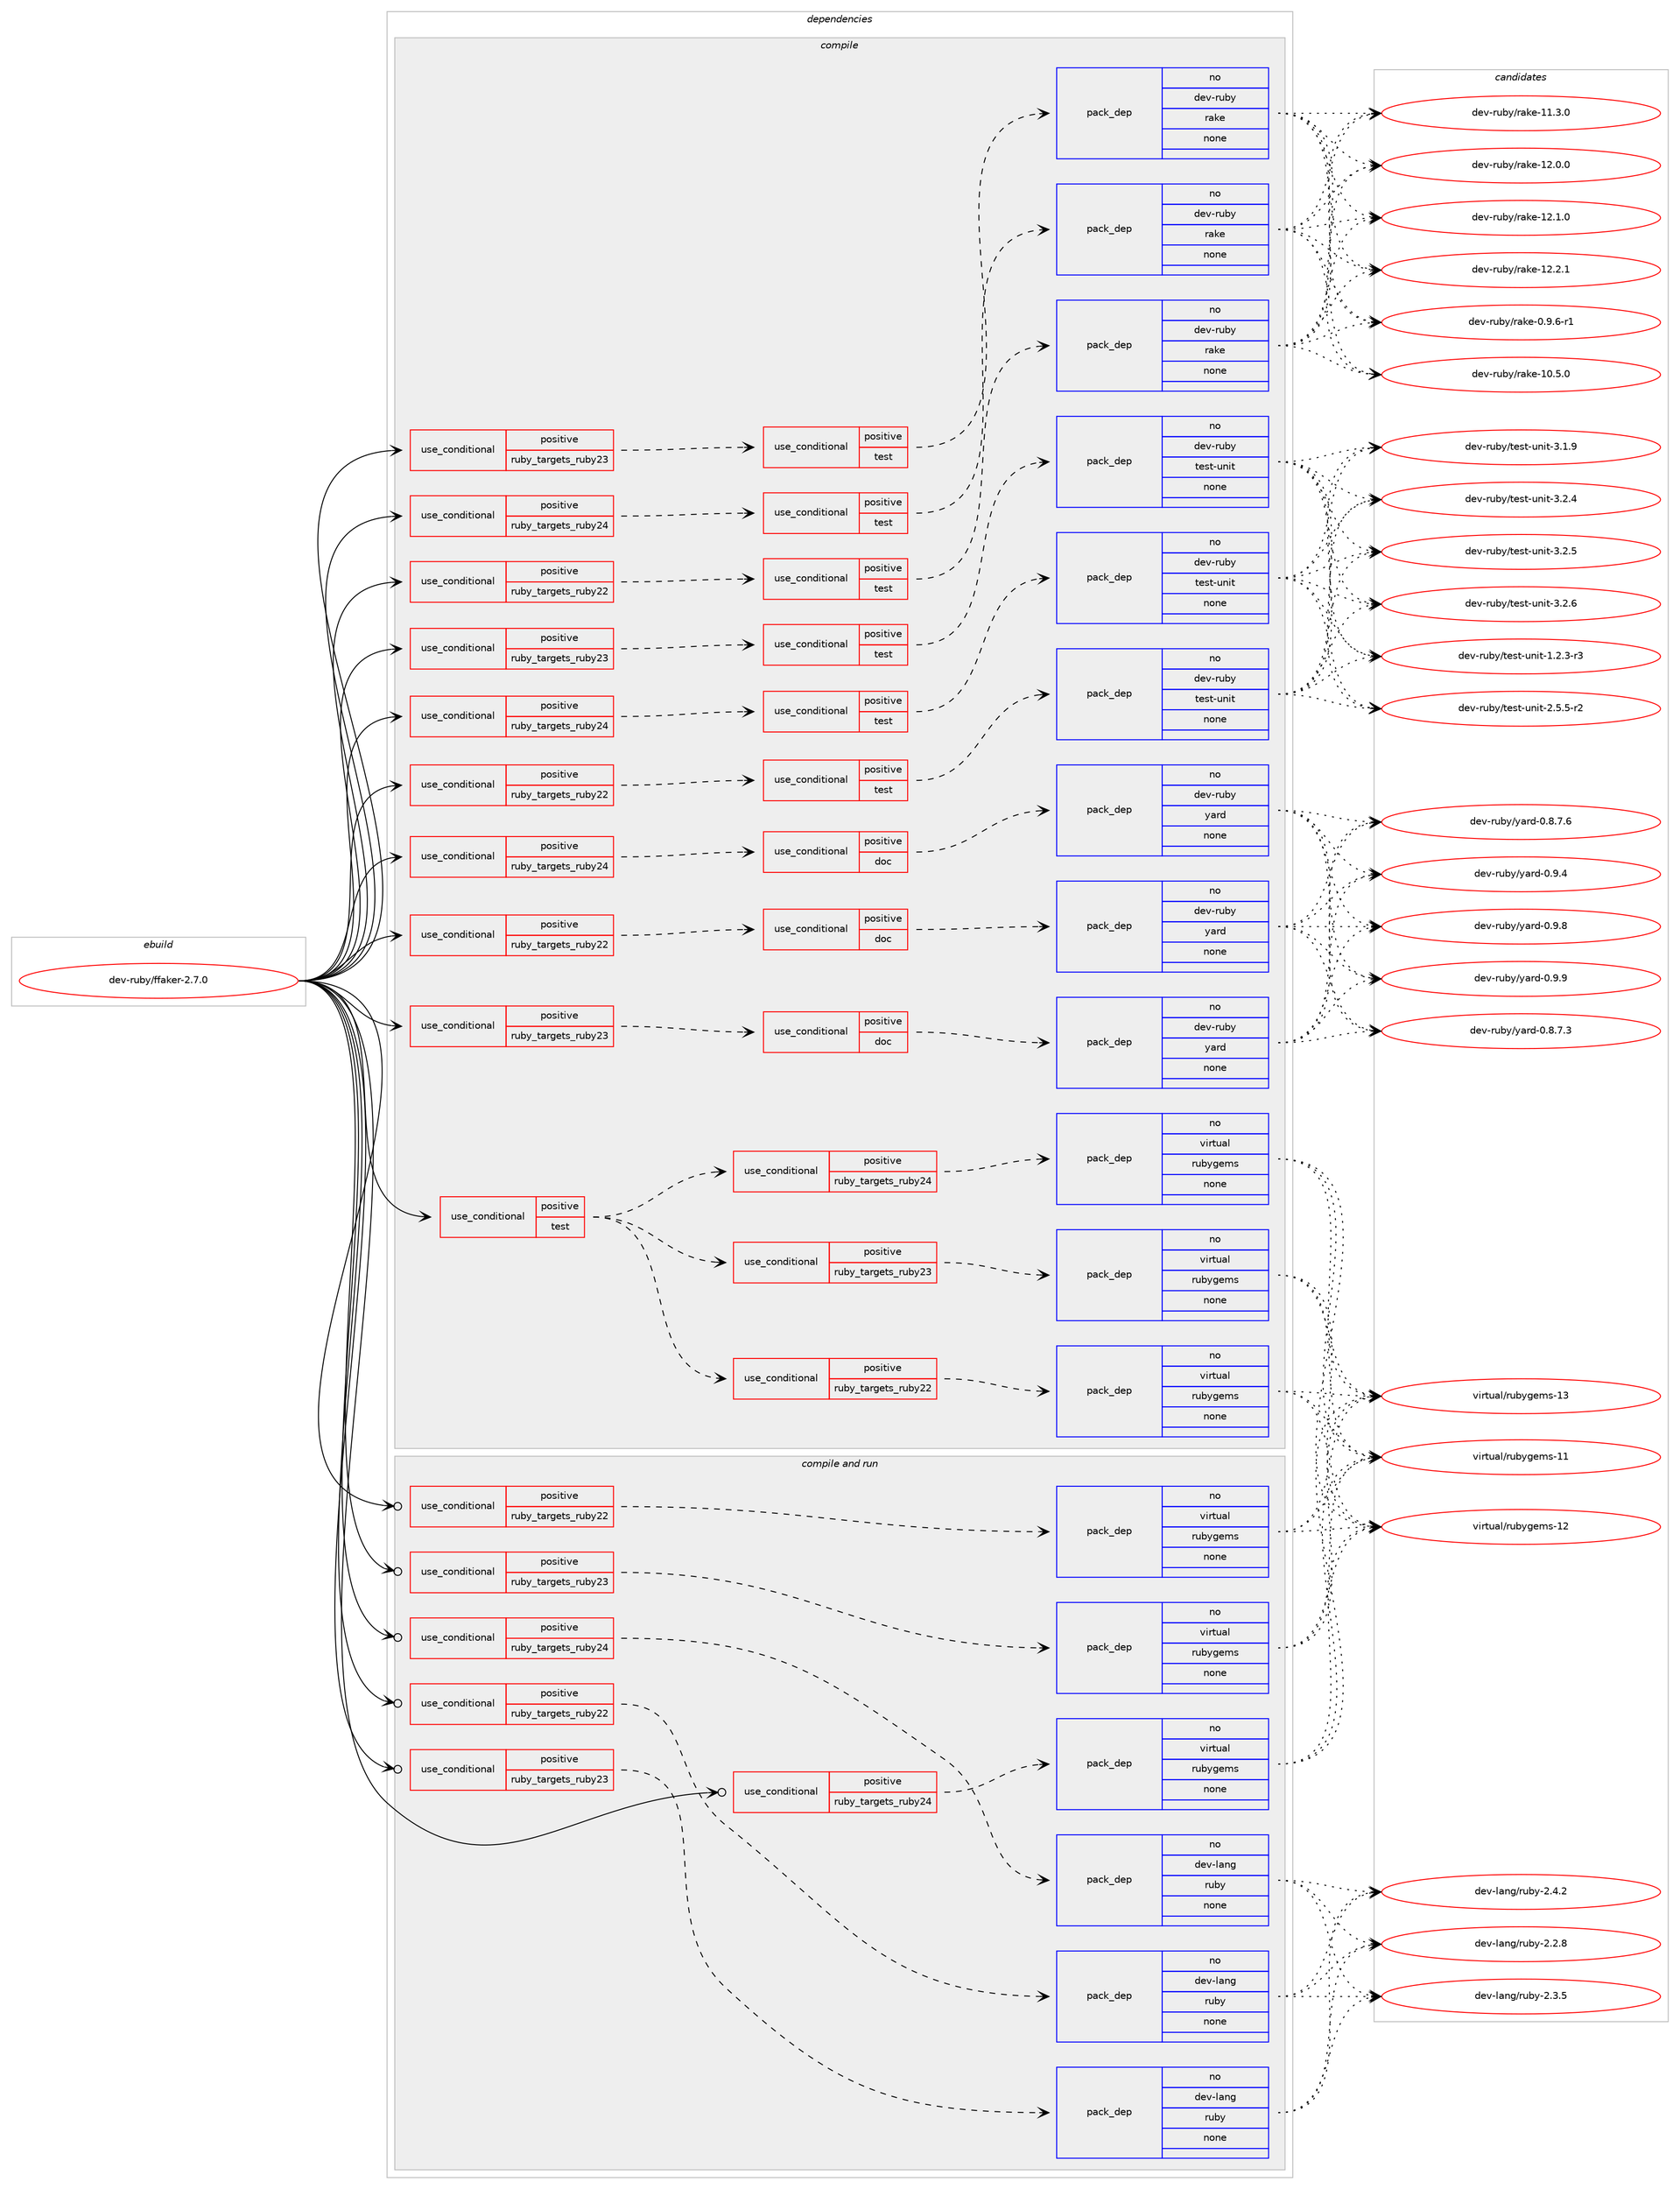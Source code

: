 digraph prolog {

# *************
# Graph options
# *************

newrank=true;
concentrate=true;
compound=true;
graph [rankdir=LR,fontname=Helvetica,fontsize=10,ranksep=1.5];#, ranksep=2.5, nodesep=0.2];
edge  [arrowhead=vee];
node  [fontname=Helvetica,fontsize=10];

# **********
# The ebuild
# **********

subgraph cluster_leftcol {
color=gray;
rank=same;
label=<<i>ebuild</i>>;
id [label="dev-ruby/ffaker-2.7.0", color=red, width=4, href="../dev-ruby/ffaker-2.7.0.svg"];
}

# ****************
# The dependencies
# ****************

subgraph cluster_midcol {
color=gray;
label=<<i>dependencies</i>>;
subgraph cluster_compile {
fillcolor="#eeeeee";
style=filled;
label=<<i>compile</i>>;
subgraph cond57220 {
dependency239050 [label=<<TABLE BORDER="0" CELLBORDER="1" CELLSPACING="0" CELLPADDING="4"><TR><TD ROWSPAN="3" CELLPADDING="10">use_conditional</TD></TR><TR><TD>positive</TD></TR><TR><TD>ruby_targets_ruby22</TD></TR></TABLE>>, shape=none, color=red];
subgraph cond57221 {
dependency239051 [label=<<TABLE BORDER="0" CELLBORDER="1" CELLSPACING="0" CELLPADDING="4"><TR><TD ROWSPAN="3" CELLPADDING="10">use_conditional</TD></TR><TR><TD>positive</TD></TR><TR><TD>doc</TD></TR></TABLE>>, shape=none, color=red];
subgraph pack177753 {
dependency239052 [label=<<TABLE BORDER="0" CELLBORDER="1" CELLSPACING="0" CELLPADDING="4" WIDTH="220"><TR><TD ROWSPAN="6" CELLPADDING="30">pack_dep</TD></TR><TR><TD WIDTH="110">no</TD></TR><TR><TD>dev-ruby</TD></TR><TR><TD>yard</TD></TR><TR><TD>none</TD></TR><TR><TD></TD></TR></TABLE>>, shape=none, color=blue];
}
dependency239051:e -> dependency239052:w [weight=20,style="dashed",arrowhead="vee"];
}
dependency239050:e -> dependency239051:w [weight=20,style="dashed",arrowhead="vee"];
}
id:e -> dependency239050:w [weight=20,style="solid",arrowhead="vee"];
subgraph cond57222 {
dependency239053 [label=<<TABLE BORDER="0" CELLBORDER="1" CELLSPACING="0" CELLPADDING="4"><TR><TD ROWSPAN="3" CELLPADDING="10">use_conditional</TD></TR><TR><TD>positive</TD></TR><TR><TD>ruby_targets_ruby22</TD></TR></TABLE>>, shape=none, color=red];
subgraph cond57223 {
dependency239054 [label=<<TABLE BORDER="0" CELLBORDER="1" CELLSPACING="0" CELLPADDING="4"><TR><TD ROWSPAN="3" CELLPADDING="10">use_conditional</TD></TR><TR><TD>positive</TD></TR><TR><TD>test</TD></TR></TABLE>>, shape=none, color=red];
subgraph pack177754 {
dependency239055 [label=<<TABLE BORDER="0" CELLBORDER="1" CELLSPACING="0" CELLPADDING="4" WIDTH="220"><TR><TD ROWSPAN="6" CELLPADDING="30">pack_dep</TD></TR><TR><TD WIDTH="110">no</TD></TR><TR><TD>dev-ruby</TD></TR><TR><TD>rake</TD></TR><TR><TD>none</TD></TR><TR><TD></TD></TR></TABLE>>, shape=none, color=blue];
}
dependency239054:e -> dependency239055:w [weight=20,style="dashed",arrowhead="vee"];
}
dependency239053:e -> dependency239054:w [weight=20,style="dashed",arrowhead="vee"];
}
id:e -> dependency239053:w [weight=20,style="solid",arrowhead="vee"];
subgraph cond57224 {
dependency239056 [label=<<TABLE BORDER="0" CELLBORDER="1" CELLSPACING="0" CELLPADDING="4"><TR><TD ROWSPAN="3" CELLPADDING="10">use_conditional</TD></TR><TR><TD>positive</TD></TR><TR><TD>ruby_targets_ruby22</TD></TR></TABLE>>, shape=none, color=red];
subgraph cond57225 {
dependency239057 [label=<<TABLE BORDER="0" CELLBORDER="1" CELLSPACING="0" CELLPADDING="4"><TR><TD ROWSPAN="3" CELLPADDING="10">use_conditional</TD></TR><TR><TD>positive</TD></TR><TR><TD>test</TD></TR></TABLE>>, shape=none, color=red];
subgraph pack177755 {
dependency239058 [label=<<TABLE BORDER="0" CELLBORDER="1" CELLSPACING="0" CELLPADDING="4" WIDTH="220"><TR><TD ROWSPAN="6" CELLPADDING="30">pack_dep</TD></TR><TR><TD WIDTH="110">no</TD></TR><TR><TD>dev-ruby</TD></TR><TR><TD>test-unit</TD></TR><TR><TD>none</TD></TR><TR><TD></TD></TR></TABLE>>, shape=none, color=blue];
}
dependency239057:e -> dependency239058:w [weight=20,style="dashed",arrowhead="vee"];
}
dependency239056:e -> dependency239057:w [weight=20,style="dashed",arrowhead="vee"];
}
id:e -> dependency239056:w [weight=20,style="solid",arrowhead="vee"];
subgraph cond57226 {
dependency239059 [label=<<TABLE BORDER="0" CELLBORDER="1" CELLSPACING="0" CELLPADDING="4"><TR><TD ROWSPAN="3" CELLPADDING="10">use_conditional</TD></TR><TR><TD>positive</TD></TR><TR><TD>ruby_targets_ruby23</TD></TR></TABLE>>, shape=none, color=red];
subgraph cond57227 {
dependency239060 [label=<<TABLE BORDER="0" CELLBORDER="1" CELLSPACING="0" CELLPADDING="4"><TR><TD ROWSPAN="3" CELLPADDING="10">use_conditional</TD></TR><TR><TD>positive</TD></TR><TR><TD>doc</TD></TR></TABLE>>, shape=none, color=red];
subgraph pack177756 {
dependency239061 [label=<<TABLE BORDER="0" CELLBORDER="1" CELLSPACING="0" CELLPADDING="4" WIDTH="220"><TR><TD ROWSPAN="6" CELLPADDING="30">pack_dep</TD></TR><TR><TD WIDTH="110">no</TD></TR><TR><TD>dev-ruby</TD></TR><TR><TD>yard</TD></TR><TR><TD>none</TD></TR><TR><TD></TD></TR></TABLE>>, shape=none, color=blue];
}
dependency239060:e -> dependency239061:w [weight=20,style="dashed",arrowhead="vee"];
}
dependency239059:e -> dependency239060:w [weight=20,style="dashed",arrowhead="vee"];
}
id:e -> dependency239059:w [weight=20,style="solid",arrowhead="vee"];
subgraph cond57228 {
dependency239062 [label=<<TABLE BORDER="0" CELLBORDER="1" CELLSPACING="0" CELLPADDING="4"><TR><TD ROWSPAN="3" CELLPADDING="10">use_conditional</TD></TR><TR><TD>positive</TD></TR><TR><TD>ruby_targets_ruby23</TD></TR></TABLE>>, shape=none, color=red];
subgraph cond57229 {
dependency239063 [label=<<TABLE BORDER="0" CELLBORDER="1" CELLSPACING="0" CELLPADDING="4"><TR><TD ROWSPAN="3" CELLPADDING="10">use_conditional</TD></TR><TR><TD>positive</TD></TR><TR><TD>test</TD></TR></TABLE>>, shape=none, color=red];
subgraph pack177757 {
dependency239064 [label=<<TABLE BORDER="0" CELLBORDER="1" CELLSPACING="0" CELLPADDING="4" WIDTH="220"><TR><TD ROWSPAN="6" CELLPADDING="30">pack_dep</TD></TR><TR><TD WIDTH="110">no</TD></TR><TR><TD>dev-ruby</TD></TR><TR><TD>rake</TD></TR><TR><TD>none</TD></TR><TR><TD></TD></TR></TABLE>>, shape=none, color=blue];
}
dependency239063:e -> dependency239064:w [weight=20,style="dashed",arrowhead="vee"];
}
dependency239062:e -> dependency239063:w [weight=20,style="dashed",arrowhead="vee"];
}
id:e -> dependency239062:w [weight=20,style="solid",arrowhead="vee"];
subgraph cond57230 {
dependency239065 [label=<<TABLE BORDER="0" CELLBORDER="1" CELLSPACING="0" CELLPADDING="4"><TR><TD ROWSPAN="3" CELLPADDING="10">use_conditional</TD></TR><TR><TD>positive</TD></TR><TR><TD>ruby_targets_ruby23</TD></TR></TABLE>>, shape=none, color=red];
subgraph cond57231 {
dependency239066 [label=<<TABLE BORDER="0" CELLBORDER="1" CELLSPACING="0" CELLPADDING="4"><TR><TD ROWSPAN="3" CELLPADDING="10">use_conditional</TD></TR><TR><TD>positive</TD></TR><TR><TD>test</TD></TR></TABLE>>, shape=none, color=red];
subgraph pack177758 {
dependency239067 [label=<<TABLE BORDER="0" CELLBORDER="1" CELLSPACING="0" CELLPADDING="4" WIDTH="220"><TR><TD ROWSPAN="6" CELLPADDING="30">pack_dep</TD></TR><TR><TD WIDTH="110">no</TD></TR><TR><TD>dev-ruby</TD></TR><TR><TD>test-unit</TD></TR><TR><TD>none</TD></TR><TR><TD></TD></TR></TABLE>>, shape=none, color=blue];
}
dependency239066:e -> dependency239067:w [weight=20,style="dashed",arrowhead="vee"];
}
dependency239065:e -> dependency239066:w [weight=20,style="dashed",arrowhead="vee"];
}
id:e -> dependency239065:w [weight=20,style="solid",arrowhead="vee"];
subgraph cond57232 {
dependency239068 [label=<<TABLE BORDER="0" CELLBORDER="1" CELLSPACING="0" CELLPADDING="4"><TR><TD ROWSPAN="3" CELLPADDING="10">use_conditional</TD></TR><TR><TD>positive</TD></TR><TR><TD>ruby_targets_ruby24</TD></TR></TABLE>>, shape=none, color=red];
subgraph cond57233 {
dependency239069 [label=<<TABLE BORDER="0" CELLBORDER="1" CELLSPACING="0" CELLPADDING="4"><TR><TD ROWSPAN="3" CELLPADDING="10">use_conditional</TD></TR><TR><TD>positive</TD></TR><TR><TD>doc</TD></TR></TABLE>>, shape=none, color=red];
subgraph pack177759 {
dependency239070 [label=<<TABLE BORDER="0" CELLBORDER="1" CELLSPACING="0" CELLPADDING="4" WIDTH="220"><TR><TD ROWSPAN="6" CELLPADDING="30">pack_dep</TD></TR><TR><TD WIDTH="110">no</TD></TR><TR><TD>dev-ruby</TD></TR><TR><TD>yard</TD></TR><TR><TD>none</TD></TR><TR><TD></TD></TR></TABLE>>, shape=none, color=blue];
}
dependency239069:e -> dependency239070:w [weight=20,style="dashed",arrowhead="vee"];
}
dependency239068:e -> dependency239069:w [weight=20,style="dashed",arrowhead="vee"];
}
id:e -> dependency239068:w [weight=20,style="solid",arrowhead="vee"];
subgraph cond57234 {
dependency239071 [label=<<TABLE BORDER="0" CELLBORDER="1" CELLSPACING="0" CELLPADDING="4"><TR><TD ROWSPAN="3" CELLPADDING="10">use_conditional</TD></TR><TR><TD>positive</TD></TR><TR><TD>ruby_targets_ruby24</TD></TR></TABLE>>, shape=none, color=red];
subgraph cond57235 {
dependency239072 [label=<<TABLE BORDER="0" CELLBORDER="1" CELLSPACING="0" CELLPADDING="4"><TR><TD ROWSPAN="3" CELLPADDING="10">use_conditional</TD></TR><TR><TD>positive</TD></TR><TR><TD>test</TD></TR></TABLE>>, shape=none, color=red];
subgraph pack177760 {
dependency239073 [label=<<TABLE BORDER="0" CELLBORDER="1" CELLSPACING="0" CELLPADDING="4" WIDTH="220"><TR><TD ROWSPAN="6" CELLPADDING="30">pack_dep</TD></TR><TR><TD WIDTH="110">no</TD></TR><TR><TD>dev-ruby</TD></TR><TR><TD>rake</TD></TR><TR><TD>none</TD></TR><TR><TD></TD></TR></TABLE>>, shape=none, color=blue];
}
dependency239072:e -> dependency239073:w [weight=20,style="dashed",arrowhead="vee"];
}
dependency239071:e -> dependency239072:w [weight=20,style="dashed",arrowhead="vee"];
}
id:e -> dependency239071:w [weight=20,style="solid",arrowhead="vee"];
subgraph cond57236 {
dependency239074 [label=<<TABLE BORDER="0" CELLBORDER="1" CELLSPACING="0" CELLPADDING="4"><TR><TD ROWSPAN="3" CELLPADDING="10">use_conditional</TD></TR><TR><TD>positive</TD></TR><TR><TD>ruby_targets_ruby24</TD></TR></TABLE>>, shape=none, color=red];
subgraph cond57237 {
dependency239075 [label=<<TABLE BORDER="0" CELLBORDER="1" CELLSPACING="0" CELLPADDING="4"><TR><TD ROWSPAN="3" CELLPADDING="10">use_conditional</TD></TR><TR><TD>positive</TD></TR><TR><TD>test</TD></TR></TABLE>>, shape=none, color=red];
subgraph pack177761 {
dependency239076 [label=<<TABLE BORDER="0" CELLBORDER="1" CELLSPACING="0" CELLPADDING="4" WIDTH="220"><TR><TD ROWSPAN="6" CELLPADDING="30">pack_dep</TD></TR><TR><TD WIDTH="110">no</TD></TR><TR><TD>dev-ruby</TD></TR><TR><TD>test-unit</TD></TR><TR><TD>none</TD></TR><TR><TD></TD></TR></TABLE>>, shape=none, color=blue];
}
dependency239075:e -> dependency239076:w [weight=20,style="dashed",arrowhead="vee"];
}
dependency239074:e -> dependency239075:w [weight=20,style="dashed",arrowhead="vee"];
}
id:e -> dependency239074:w [weight=20,style="solid",arrowhead="vee"];
subgraph cond57238 {
dependency239077 [label=<<TABLE BORDER="0" CELLBORDER="1" CELLSPACING="0" CELLPADDING="4"><TR><TD ROWSPAN="3" CELLPADDING="10">use_conditional</TD></TR><TR><TD>positive</TD></TR><TR><TD>test</TD></TR></TABLE>>, shape=none, color=red];
subgraph cond57239 {
dependency239078 [label=<<TABLE BORDER="0" CELLBORDER="1" CELLSPACING="0" CELLPADDING="4"><TR><TD ROWSPAN="3" CELLPADDING="10">use_conditional</TD></TR><TR><TD>positive</TD></TR><TR><TD>ruby_targets_ruby22</TD></TR></TABLE>>, shape=none, color=red];
subgraph pack177762 {
dependency239079 [label=<<TABLE BORDER="0" CELLBORDER="1" CELLSPACING="0" CELLPADDING="4" WIDTH="220"><TR><TD ROWSPAN="6" CELLPADDING="30">pack_dep</TD></TR><TR><TD WIDTH="110">no</TD></TR><TR><TD>virtual</TD></TR><TR><TD>rubygems</TD></TR><TR><TD>none</TD></TR><TR><TD></TD></TR></TABLE>>, shape=none, color=blue];
}
dependency239078:e -> dependency239079:w [weight=20,style="dashed",arrowhead="vee"];
}
dependency239077:e -> dependency239078:w [weight=20,style="dashed",arrowhead="vee"];
subgraph cond57240 {
dependency239080 [label=<<TABLE BORDER="0" CELLBORDER="1" CELLSPACING="0" CELLPADDING="4"><TR><TD ROWSPAN="3" CELLPADDING="10">use_conditional</TD></TR><TR><TD>positive</TD></TR><TR><TD>ruby_targets_ruby23</TD></TR></TABLE>>, shape=none, color=red];
subgraph pack177763 {
dependency239081 [label=<<TABLE BORDER="0" CELLBORDER="1" CELLSPACING="0" CELLPADDING="4" WIDTH="220"><TR><TD ROWSPAN="6" CELLPADDING="30">pack_dep</TD></TR><TR><TD WIDTH="110">no</TD></TR><TR><TD>virtual</TD></TR><TR><TD>rubygems</TD></TR><TR><TD>none</TD></TR><TR><TD></TD></TR></TABLE>>, shape=none, color=blue];
}
dependency239080:e -> dependency239081:w [weight=20,style="dashed",arrowhead="vee"];
}
dependency239077:e -> dependency239080:w [weight=20,style="dashed",arrowhead="vee"];
subgraph cond57241 {
dependency239082 [label=<<TABLE BORDER="0" CELLBORDER="1" CELLSPACING="0" CELLPADDING="4"><TR><TD ROWSPAN="3" CELLPADDING="10">use_conditional</TD></TR><TR><TD>positive</TD></TR><TR><TD>ruby_targets_ruby24</TD></TR></TABLE>>, shape=none, color=red];
subgraph pack177764 {
dependency239083 [label=<<TABLE BORDER="0" CELLBORDER="1" CELLSPACING="0" CELLPADDING="4" WIDTH="220"><TR><TD ROWSPAN="6" CELLPADDING="30">pack_dep</TD></TR><TR><TD WIDTH="110">no</TD></TR><TR><TD>virtual</TD></TR><TR><TD>rubygems</TD></TR><TR><TD>none</TD></TR><TR><TD></TD></TR></TABLE>>, shape=none, color=blue];
}
dependency239082:e -> dependency239083:w [weight=20,style="dashed",arrowhead="vee"];
}
dependency239077:e -> dependency239082:w [weight=20,style="dashed",arrowhead="vee"];
}
id:e -> dependency239077:w [weight=20,style="solid",arrowhead="vee"];
}
subgraph cluster_compileandrun {
fillcolor="#eeeeee";
style=filled;
label=<<i>compile and run</i>>;
subgraph cond57242 {
dependency239084 [label=<<TABLE BORDER="0" CELLBORDER="1" CELLSPACING="0" CELLPADDING="4"><TR><TD ROWSPAN="3" CELLPADDING="10">use_conditional</TD></TR><TR><TD>positive</TD></TR><TR><TD>ruby_targets_ruby22</TD></TR></TABLE>>, shape=none, color=red];
subgraph pack177765 {
dependency239085 [label=<<TABLE BORDER="0" CELLBORDER="1" CELLSPACING="0" CELLPADDING="4" WIDTH="220"><TR><TD ROWSPAN="6" CELLPADDING="30">pack_dep</TD></TR><TR><TD WIDTH="110">no</TD></TR><TR><TD>dev-lang</TD></TR><TR><TD>ruby</TD></TR><TR><TD>none</TD></TR><TR><TD></TD></TR></TABLE>>, shape=none, color=blue];
}
dependency239084:e -> dependency239085:w [weight=20,style="dashed",arrowhead="vee"];
}
id:e -> dependency239084:w [weight=20,style="solid",arrowhead="odotvee"];
subgraph cond57243 {
dependency239086 [label=<<TABLE BORDER="0" CELLBORDER="1" CELLSPACING="0" CELLPADDING="4"><TR><TD ROWSPAN="3" CELLPADDING="10">use_conditional</TD></TR><TR><TD>positive</TD></TR><TR><TD>ruby_targets_ruby22</TD></TR></TABLE>>, shape=none, color=red];
subgraph pack177766 {
dependency239087 [label=<<TABLE BORDER="0" CELLBORDER="1" CELLSPACING="0" CELLPADDING="4" WIDTH="220"><TR><TD ROWSPAN="6" CELLPADDING="30">pack_dep</TD></TR><TR><TD WIDTH="110">no</TD></TR><TR><TD>virtual</TD></TR><TR><TD>rubygems</TD></TR><TR><TD>none</TD></TR><TR><TD></TD></TR></TABLE>>, shape=none, color=blue];
}
dependency239086:e -> dependency239087:w [weight=20,style="dashed",arrowhead="vee"];
}
id:e -> dependency239086:w [weight=20,style="solid",arrowhead="odotvee"];
subgraph cond57244 {
dependency239088 [label=<<TABLE BORDER="0" CELLBORDER="1" CELLSPACING="0" CELLPADDING="4"><TR><TD ROWSPAN="3" CELLPADDING="10">use_conditional</TD></TR><TR><TD>positive</TD></TR><TR><TD>ruby_targets_ruby23</TD></TR></TABLE>>, shape=none, color=red];
subgraph pack177767 {
dependency239089 [label=<<TABLE BORDER="0" CELLBORDER="1" CELLSPACING="0" CELLPADDING="4" WIDTH="220"><TR><TD ROWSPAN="6" CELLPADDING="30">pack_dep</TD></TR><TR><TD WIDTH="110">no</TD></TR><TR><TD>dev-lang</TD></TR><TR><TD>ruby</TD></TR><TR><TD>none</TD></TR><TR><TD></TD></TR></TABLE>>, shape=none, color=blue];
}
dependency239088:e -> dependency239089:w [weight=20,style="dashed",arrowhead="vee"];
}
id:e -> dependency239088:w [weight=20,style="solid",arrowhead="odotvee"];
subgraph cond57245 {
dependency239090 [label=<<TABLE BORDER="0" CELLBORDER="1" CELLSPACING="0" CELLPADDING="4"><TR><TD ROWSPAN="3" CELLPADDING="10">use_conditional</TD></TR><TR><TD>positive</TD></TR><TR><TD>ruby_targets_ruby23</TD></TR></TABLE>>, shape=none, color=red];
subgraph pack177768 {
dependency239091 [label=<<TABLE BORDER="0" CELLBORDER="1" CELLSPACING="0" CELLPADDING="4" WIDTH="220"><TR><TD ROWSPAN="6" CELLPADDING="30">pack_dep</TD></TR><TR><TD WIDTH="110">no</TD></TR><TR><TD>virtual</TD></TR><TR><TD>rubygems</TD></TR><TR><TD>none</TD></TR><TR><TD></TD></TR></TABLE>>, shape=none, color=blue];
}
dependency239090:e -> dependency239091:w [weight=20,style="dashed",arrowhead="vee"];
}
id:e -> dependency239090:w [weight=20,style="solid",arrowhead="odotvee"];
subgraph cond57246 {
dependency239092 [label=<<TABLE BORDER="0" CELLBORDER="1" CELLSPACING="0" CELLPADDING="4"><TR><TD ROWSPAN="3" CELLPADDING="10">use_conditional</TD></TR><TR><TD>positive</TD></TR><TR><TD>ruby_targets_ruby24</TD></TR></TABLE>>, shape=none, color=red];
subgraph pack177769 {
dependency239093 [label=<<TABLE BORDER="0" CELLBORDER="1" CELLSPACING="0" CELLPADDING="4" WIDTH="220"><TR><TD ROWSPAN="6" CELLPADDING="30">pack_dep</TD></TR><TR><TD WIDTH="110">no</TD></TR><TR><TD>dev-lang</TD></TR><TR><TD>ruby</TD></TR><TR><TD>none</TD></TR><TR><TD></TD></TR></TABLE>>, shape=none, color=blue];
}
dependency239092:e -> dependency239093:w [weight=20,style="dashed",arrowhead="vee"];
}
id:e -> dependency239092:w [weight=20,style="solid",arrowhead="odotvee"];
subgraph cond57247 {
dependency239094 [label=<<TABLE BORDER="0" CELLBORDER="1" CELLSPACING="0" CELLPADDING="4"><TR><TD ROWSPAN="3" CELLPADDING="10">use_conditional</TD></TR><TR><TD>positive</TD></TR><TR><TD>ruby_targets_ruby24</TD></TR></TABLE>>, shape=none, color=red];
subgraph pack177770 {
dependency239095 [label=<<TABLE BORDER="0" CELLBORDER="1" CELLSPACING="0" CELLPADDING="4" WIDTH="220"><TR><TD ROWSPAN="6" CELLPADDING="30">pack_dep</TD></TR><TR><TD WIDTH="110">no</TD></TR><TR><TD>virtual</TD></TR><TR><TD>rubygems</TD></TR><TR><TD>none</TD></TR><TR><TD></TD></TR></TABLE>>, shape=none, color=blue];
}
dependency239094:e -> dependency239095:w [weight=20,style="dashed",arrowhead="vee"];
}
id:e -> dependency239094:w [weight=20,style="solid",arrowhead="odotvee"];
}
subgraph cluster_run {
fillcolor="#eeeeee";
style=filled;
label=<<i>run</i>>;
}
}

# **************
# The candidates
# **************

subgraph cluster_choices {
rank=same;
color=gray;
label=<<i>candidates</i>>;

subgraph choice177753 {
color=black;
nodesep=1;
choice100101118451141179812147121971141004548465646554651 [label="dev-ruby/yard-0.8.7.3", color=red, width=4,href="../dev-ruby/yard-0.8.7.3.svg"];
choice100101118451141179812147121971141004548465646554654 [label="dev-ruby/yard-0.8.7.6", color=red, width=4,href="../dev-ruby/yard-0.8.7.6.svg"];
choice10010111845114117981214712197114100454846574652 [label="dev-ruby/yard-0.9.4", color=red, width=4,href="../dev-ruby/yard-0.9.4.svg"];
choice10010111845114117981214712197114100454846574656 [label="dev-ruby/yard-0.9.8", color=red, width=4,href="../dev-ruby/yard-0.9.8.svg"];
choice10010111845114117981214712197114100454846574657 [label="dev-ruby/yard-0.9.9", color=red, width=4,href="../dev-ruby/yard-0.9.9.svg"];
dependency239052:e -> choice100101118451141179812147121971141004548465646554651:w [style=dotted,weight="100"];
dependency239052:e -> choice100101118451141179812147121971141004548465646554654:w [style=dotted,weight="100"];
dependency239052:e -> choice10010111845114117981214712197114100454846574652:w [style=dotted,weight="100"];
dependency239052:e -> choice10010111845114117981214712197114100454846574656:w [style=dotted,weight="100"];
dependency239052:e -> choice10010111845114117981214712197114100454846574657:w [style=dotted,weight="100"];
}
subgraph choice177754 {
color=black;
nodesep=1;
choice100101118451141179812147114971071014548465746544511449 [label="dev-ruby/rake-0.9.6-r1", color=red, width=4,href="../dev-ruby/rake-0.9.6-r1.svg"];
choice1001011184511411798121471149710710145494846534648 [label="dev-ruby/rake-10.5.0", color=red, width=4,href="../dev-ruby/rake-10.5.0.svg"];
choice1001011184511411798121471149710710145494946514648 [label="dev-ruby/rake-11.3.0", color=red, width=4,href="../dev-ruby/rake-11.3.0.svg"];
choice1001011184511411798121471149710710145495046484648 [label="dev-ruby/rake-12.0.0", color=red, width=4,href="../dev-ruby/rake-12.0.0.svg"];
choice1001011184511411798121471149710710145495046494648 [label="dev-ruby/rake-12.1.0", color=red, width=4,href="../dev-ruby/rake-12.1.0.svg"];
choice1001011184511411798121471149710710145495046504649 [label="dev-ruby/rake-12.2.1", color=red, width=4,href="../dev-ruby/rake-12.2.1.svg"];
dependency239055:e -> choice100101118451141179812147114971071014548465746544511449:w [style=dotted,weight="100"];
dependency239055:e -> choice1001011184511411798121471149710710145494846534648:w [style=dotted,weight="100"];
dependency239055:e -> choice1001011184511411798121471149710710145494946514648:w [style=dotted,weight="100"];
dependency239055:e -> choice1001011184511411798121471149710710145495046484648:w [style=dotted,weight="100"];
dependency239055:e -> choice1001011184511411798121471149710710145495046494648:w [style=dotted,weight="100"];
dependency239055:e -> choice1001011184511411798121471149710710145495046504649:w [style=dotted,weight="100"];
}
subgraph choice177755 {
color=black;
nodesep=1;
choice100101118451141179812147116101115116451171101051164549465046514511451 [label="dev-ruby/test-unit-1.2.3-r3", color=red, width=4,href="../dev-ruby/test-unit-1.2.3-r3.svg"];
choice100101118451141179812147116101115116451171101051164550465346534511450 [label="dev-ruby/test-unit-2.5.5-r2", color=red, width=4,href="../dev-ruby/test-unit-2.5.5-r2.svg"];
choice10010111845114117981214711610111511645117110105116455146494657 [label="dev-ruby/test-unit-3.1.9", color=red, width=4,href="../dev-ruby/test-unit-3.1.9.svg"];
choice10010111845114117981214711610111511645117110105116455146504652 [label="dev-ruby/test-unit-3.2.4", color=red, width=4,href="../dev-ruby/test-unit-3.2.4.svg"];
choice10010111845114117981214711610111511645117110105116455146504653 [label="dev-ruby/test-unit-3.2.5", color=red, width=4,href="../dev-ruby/test-unit-3.2.5.svg"];
choice10010111845114117981214711610111511645117110105116455146504654 [label="dev-ruby/test-unit-3.2.6", color=red, width=4,href="../dev-ruby/test-unit-3.2.6.svg"];
dependency239058:e -> choice100101118451141179812147116101115116451171101051164549465046514511451:w [style=dotted,weight="100"];
dependency239058:e -> choice100101118451141179812147116101115116451171101051164550465346534511450:w [style=dotted,weight="100"];
dependency239058:e -> choice10010111845114117981214711610111511645117110105116455146494657:w [style=dotted,weight="100"];
dependency239058:e -> choice10010111845114117981214711610111511645117110105116455146504652:w [style=dotted,weight="100"];
dependency239058:e -> choice10010111845114117981214711610111511645117110105116455146504653:w [style=dotted,weight="100"];
dependency239058:e -> choice10010111845114117981214711610111511645117110105116455146504654:w [style=dotted,weight="100"];
}
subgraph choice177756 {
color=black;
nodesep=1;
choice100101118451141179812147121971141004548465646554651 [label="dev-ruby/yard-0.8.7.3", color=red, width=4,href="../dev-ruby/yard-0.8.7.3.svg"];
choice100101118451141179812147121971141004548465646554654 [label="dev-ruby/yard-0.8.7.6", color=red, width=4,href="../dev-ruby/yard-0.8.7.6.svg"];
choice10010111845114117981214712197114100454846574652 [label="dev-ruby/yard-0.9.4", color=red, width=4,href="../dev-ruby/yard-0.9.4.svg"];
choice10010111845114117981214712197114100454846574656 [label="dev-ruby/yard-0.9.8", color=red, width=4,href="../dev-ruby/yard-0.9.8.svg"];
choice10010111845114117981214712197114100454846574657 [label="dev-ruby/yard-0.9.9", color=red, width=4,href="../dev-ruby/yard-0.9.9.svg"];
dependency239061:e -> choice100101118451141179812147121971141004548465646554651:w [style=dotted,weight="100"];
dependency239061:e -> choice100101118451141179812147121971141004548465646554654:w [style=dotted,weight="100"];
dependency239061:e -> choice10010111845114117981214712197114100454846574652:w [style=dotted,weight="100"];
dependency239061:e -> choice10010111845114117981214712197114100454846574656:w [style=dotted,weight="100"];
dependency239061:e -> choice10010111845114117981214712197114100454846574657:w [style=dotted,weight="100"];
}
subgraph choice177757 {
color=black;
nodesep=1;
choice100101118451141179812147114971071014548465746544511449 [label="dev-ruby/rake-0.9.6-r1", color=red, width=4,href="../dev-ruby/rake-0.9.6-r1.svg"];
choice1001011184511411798121471149710710145494846534648 [label="dev-ruby/rake-10.5.0", color=red, width=4,href="../dev-ruby/rake-10.5.0.svg"];
choice1001011184511411798121471149710710145494946514648 [label="dev-ruby/rake-11.3.0", color=red, width=4,href="../dev-ruby/rake-11.3.0.svg"];
choice1001011184511411798121471149710710145495046484648 [label="dev-ruby/rake-12.0.0", color=red, width=4,href="../dev-ruby/rake-12.0.0.svg"];
choice1001011184511411798121471149710710145495046494648 [label="dev-ruby/rake-12.1.0", color=red, width=4,href="../dev-ruby/rake-12.1.0.svg"];
choice1001011184511411798121471149710710145495046504649 [label="dev-ruby/rake-12.2.1", color=red, width=4,href="../dev-ruby/rake-12.2.1.svg"];
dependency239064:e -> choice100101118451141179812147114971071014548465746544511449:w [style=dotted,weight="100"];
dependency239064:e -> choice1001011184511411798121471149710710145494846534648:w [style=dotted,weight="100"];
dependency239064:e -> choice1001011184511411798121471149710710145494946514648:w [style=dotted,weight="100"];
dependency239064:e -> choice1001011184511411798121471149710710145495046484648:w [style=dotted,weight="100"];
dependency239064:e -> choice1001011184511411798121471149710710145495046494648:w [style=dotted,weight="100"];
dependency239064:e -> choice1001011184511411798121471149710710145495046504649:w [style=dotted,weight="100"];
}
subgraph choice177758 {
color=black;
nodesep=1;
choice100101118451141179812147116101115116451171101051164549465046514511451 [label="dev-ruby/test-unit-1.2.3-r3", color=red, width=4,href="../dev-ruby/test-unit-1.2.3-r3.svg"];
choice100101118451141179812147116101115116451171101051164550465346534511450 [label="dev-ruby/test-unit-2.5.5-r2", color=red, width=4,href="../dev-ruby/test-unit-2.5.5-r2.svg"];
choice10010111845114117981214711610111511645117110105116455146494657 [label="dev-ruby/test-unit-3.1.9", color=red, width=4,href="../dev-ruby/test-unit-3.1.9.svg"];
choice10010111845114117981214711610111511645117110105116455146504652 [label="dev-ruby/test-unit-3.2.4", color=red, width=4,href="../dev-ruby/test-unit-3.2.4.svg"];
choice10010111845114117981214711610111511645117110105116455146504653 [label="dev-ruby/test-unit-3.2.5", color=red, width=4,href="../dev-ruby/test-unit-3.2.5.svg"];
choice10010111845114117981214711610111511645117110105116455146504654 [label="dev-ruby/test-unit-3.2.6", color=red, width=4,href="../dev-ruby/test-unit-3.2.6.svg"];
dependency239067:e -> choice100101118451141179812147116101115116451171101051164549465046514511451:w [style=dotted,weight="100"];
dependency239067:e -> choice100101118451141179812147116101115116451171101051164550465346534511450:w [style=dotted,weight="100"];
dependency239067:e -> choice10010111845114117981214711610111511645117110105116455146494657:w [style=dotted,weight="100"];
dependency239067:e -> choice10010111845114117981214711610111511645117110105116455146504652:w [style=dotted,weight="100"];
dependency239067:e -> choice10010111845114117981214711610111511645117110105116455146504653:w [style=dotted,weight="100"];
dependency239067:e -> choice10010111845114117981214711610111511645117110105116455146504654:w [style=dotted,weight="100"];
}
subgraph choice177759 {
color=black;
nodesep=1;
choice100101118451141179812147121971141004548465646554651 [label="dev-ruby/yard-0.8.7.3", color=red, width=4,href="../dev-ruby/yard-0.8.7.3.svg"];
choice100101118451141179812147121971141004548465646554654 [label="dev-ruby/yard-0.8.7.6", color=red, width=4,href="../dev-ruby/yard-0.8.7.6.svg"];
choice10010111845114117981214712197114100454846574652 [label="dev-ruby/yard-0.9.4", color=red, width=4,href="../dev-ruby/yard-0.9.4.svg"];
choice10010111845114117981214712197114100454846574656 [label="dev-ruby/yard-0.9.8", color=red, width=4,href="../dev-ruby/yard-0.9.8.svg"];
choice10010111845114117981214712197114100454846574657 [label="dev-ruby/yard-0.9.9", color=red, width=4,href="../dev-ruby/yard-0.9.9.svg"];
dependency239070:e -> choice100101118451141179812147121971141004548465646554651:w [style=dotted,weight="100"];
dependency239070:e -> choice100101118451141179812147121971141004548465646554654:w [style=dotted,weight="100"];
dependency239070:e -> choice10010111845114117981214712197114100454846574652:w [style=dotted,weight="100"];
dependency239070:e -> choice10010111845114117981214712197114100454846574656:w [style=dotted,weight="100"];
dependency239070:e -> choice10010111845114117981214712197114100454846574657:w [style=dotted,weight="100"];
}
subgraph choice177760 {
color=black;
nodesep=1;
choice100101118451141179812147114971071014548465746544511449 [label="dev-ruby/rake-0.9.6-r1", color=red, width=4,href="../dev-ruby/rake-0.9.6-r1.svg"];
choice1001011184511411798121471149710710145494846534648 [label="dev-ruby/rake-10.5.0", color=red, width=4,href="../dev-ruby/rake-10.5.0.svg"];
choice1001011184511411798121471149710710145494946514648 [label="dev-ruby/rake-11.3.0", color=red, width=4,href="../dev-ruby/rake-11.3.0.svg"];
choice1001011184511411798121471149710710145495046484648 [label="dev-ruby/rake-12.0.0", color=red, width=4,href="../dev-ruby/rake-12.0.0.svg"];
choice1001011184511411798121471149710710145495046494648 [label="dev-ruby/rake-12.1.0", color=red, width=4,href="../dev-ruby/rake-12.1.0.svg"];
choice1001011184511411798121471149710710145495046504649 [label="dev-ruby/rake-12.2.1", color=red, width=4,href="../dev-ruby/rake-12.2.1.svg"];
dependency239073:e -> choice100101118451141179812147114971071014548465746544511449:w [style=dotted,weight="100"];
dependency239073:e -> choice1001011184511411798121471149710710145494846534648:w [style=dotted,weight="100"];
dependency239073:e -> choice1001011184511411798121471149710710145494946514648:w [style=dotted,weight="100"];
dependency239073:e -> choice1001011184511411798121471149710710145495046484648:w [style=dotted,weight="100"];
dependency239073:e -> choice1001011184511411798121471149710710145495046494648:w [style=dotted,weight="100"];
dependency239073:e -> choice1001011184511411798121471149710710145495046504649:w [style=dotted,weight="100"];
}
subgraph choice177761 {
color=black;
nodesep=1;
choice100101118451141179812147116101115116451171101051164549465046514511451 [label="dev-ruby/test-unit-1.2.3-r3", color=red, width=4,href="../dev-ruby/test-unit-1.2.3-r3.svg"];
choice100101118451141179812147116101115116451171101051164550465346534511450 [label="dev-ruby/test-unit-2.5.5-r2", color=red, width=4,href="../dev-ruby/test-unit-2.5.5-r2.svg"];
choice10010111845114117981214711610111511645117110105116455146494657 [label="dev-ruby/test-unit-3.1.9", color=red, width=4,href="../dev-ruby/test-unit-3.1.9.svg"];
choice10010111845114117981214711610111511645117110105116455146504652 [label="dev-ruby/test-unit-3.2.4", color=red, width=4,href="../dev-ruby/test-unit-3.2.4.svg"];
choice10010111845114117981214711610111511645117110105116455146504653 [label="dev-ruby/test-unit-3.2.5", color=red, width=4,href="../dev-ruby/test-unit-3.2.5.svg"];
choice10010111845114117981214711610111511645117110105116455146504654 [label="dev-ruby/test-unit-3.2.6", color=red, width=4,href="../dev-ruby/test-unit-3.2.6.svg"];
dependency239076:e -> choice100101118451141179812147116101115116451171101051164549465046514511451:w [style=dotted,weight="100"];
dependency239076:e -> choice100101118451141179812147116101115116451171101051164550465346534511450:w [style=dotted,weight="100"];
dependency239076:e -> choice10010111845114117981214711610111511645117110105116455146494657:w [style=dotted,weight="100"];
dependency239076:e -> choice10010111845114117981214711610111511645117110105116455146504652:w [style=dotted,weight="100"];
dependency239076:e -> choice10010111845114117981214711610111511645117110105116455146504653:w [style=dotted,weight="100"];
dependency239076:e -> choice10010111845114117981214711610111511645117110105116455146504654:w [style=dotted,weight="100"];
}
subgraph choice177762 {
color=black;
nodesep=1;
choice118105114116117971084711411798121103101109115454949 [label="virtual/rubygems-11", color=red, width=4,href="../virtual/rubygems-11.svg"];
choice118105114116117971084711411798121103101109115454950 [label="virtual/rubygems-12", color=red, width=4,href="../virtual/rubygems-12.svg"];
choice118105114116117971084711411798121103101109115454951 [label="virtual/rubygems-13", color=red, width=4,href="../virtual/rubygems-13.svg"];
dependency239079:e -> choice118105114116117971084711411798121103101109115454949:w [style=dotted,weight="100"];
dependency239079:e -> choice118105114116117971084711411798121103101109115454950:w [style=dotted,weight="100"];
dependency239079:e -> choice118105114116117971084711411798121103101109115454951:w [style=dotted,weight="100"];
}
subgraph choice177763 {
color=black;
nodesep=1;
choice118105114116117971084711411798121103101109115454949 [label="virtual/rubygems-11", color=red, width=4,href="../virtual/rubygems-11.svg"];
choice118105114116117971084711411798121103101109115454950 [label="virtual/rubygems-12", color=red, width=4,href="../virtual/rubygems-12.svg"];
choice118105114116117971084711411798121103101109115454951 [label="virtual/rubygems-13", color=red, width=4,href="../virtual/rubygems-13.svg"];
dependency239081:e -> choice118105114116117971084711411798121103101109115454949:w [style=dotted,weight="100"];
dependency239081:e -> choice118105114116117971084711411798121103101109115454950:w [style=dotted,weight="100"];
dependency239081:e -> choice118105114116117971084711411798121103101109115454951:w [style=dotted,weight="100"];
}
subgraph choice177764 {
color=black;
nodesep=1;
choice118105114116117971084711411798121103101109115454949 [label="virtual/rubygems-11", color=red, width=4,href="../virtual/rubygems-11.svg"];
choice118105114116117971084711411798121103101109115454950 [label="virtual/rubygems-12", color=red, width=4,href="../virtual/rubygems-12.svg"];
choice118105114116117971084711411798121103101109115454951 [label="virtual/rubygems-13", color=red, width=4,href="../virtual/rubygems-13.svg"];
dependency239083:e -> choice118105114116117971084711411798121103101109115454949:w [style=dotted,weight="100"];
dependency239083:e -> choice118105114116117971084711411798121103101109115454950:w [style=dotted,weight="100"];
dependency239083:e -> choice118105114116117971084711411798121103101109115454951:w [style=dotted,weight="100"];
}
subgraph choice177765 {
color=black;
nodesep=1;
choice10010111845108971101034711411798121455046504656 [label="dev-lang/ruby-2.2.8", color=red, width=4,href="../dev-lang/ruby-2.2.8.svg"];
choice10010111845108971101034711411798121455046514653 [label="dev-lang/ruby-2.3.5", color=red, width=4,href="../dev-lang/ruby-2.3.5.svg"];
choice10010111845108971101034711411798121455046524650 [label="dev-lang/ruby-2.4.2", color=red, width=4,href="../dev-lang/ruby-2.4.2.svg"];
dependency239085:e -> choice10010111845108971101034711411798121455046504656:w [style=dotted,weight="100"];
dependency239085:e -> choice10010111845108971101034711411798121455046514653:w [style=dotted,weight="100"];
dependency239085:e -> choice10010111845108971101034711411798121455046524650:w [style=dotted,weight="100"];
}
subgraph choice177766 {
color=black;
nodesep=1;
choice118105114116117971084711411798121103101109115454949 [label="virtual/rubygems-11", color=red, width=4,href="../virtual/rubygems-11.svg"];
choice118105114116117971084711411798121103101109115454950 [label="virtual/rubygems-12", color=red, width=4,href="../virtual/rubygems-12.svg"];
choice118105114116117971084711411798121103101109115454951 [label="virtual/rubygems-13", color=red, width=4,href="../virtual/rubygems-13.svg"];
dependency239087:e -> choice118105114116117971084711411798121103101109115454949:w [style=dotted,weight="100"];
dependency239087:e -> choice118105114116117971084711411798121103101109115454950:w [style=dotted,weight="100"];
dependency239087:e -> choice118105114116117971084711411798121103101109115454951:w [style=dotted,weight="100"];
}
subgraph choice177767 {
color=black;
nodesep=1;
choice10010111845108971101034711411798121455046504656 [label="dev-lang/ruby-2.2.8", color=red, width=4,href="../dev-lang/ruby-2.2.8.svg"];
choice10010111845108971101034711411798121455046514653 [label="dev-lang/ruby-2.3.5", color=red, width=4,href="../dev-lang/ruby-2.3.5.svg"];
choice10010111845108971101034711411798121455046524650 [label="dev-lang/ruby-2.4.2", color=red, width=4,href="../dev-lang/ruby-2.4.2.svg"];
dependency239089:e -> choice10010111845108971101034711411798121455046504656:w [style=dotted,weight="100"];
dependency239089:e -> choice10010111845108971101034711411798121455046514653:w [style=dotted,weight="100"];
dependency239089:e -> choice10010111845108971101034711411798121455046524650:w [style=dotted,weight="100"];
}
subgraph choice177768 {
color=black;
nodesep=1;
choice118105114116117971084711411798121103101109115454949 [label="virtual/rubygems-11", color=red, width=4,href="../virtual/rubygems-11.svg"];
choice118105114116117971084711411798121103101109115454950 [label="virtual/rubygems-12", color=red, width=4,href="../virtual/rubygems-12.svg"];
choice118105114116117971084711411798121103101109115454951 [label="virtual/rubygems-13", color=red, width=4,href="../virtual/rubygems-13.svg"];
dependency239091:e -> choice118105114116117971084711411798121103101109115454949:w [style=dotted,weight="100"];
dependency239091:e -> choice118105114116117971084711411798121103101109115454950:w [style=dotted,weight="100"];
dependency239091:e -> choice118105114116117971084711411798121103101109115454951:w [style=dotted,weight="100"];
}
subgraph choice177769 {
color=black;
nodesep=1;
choice10010111845108971101034711411798121455046504656 [label="dev-lang/ruby-2.2.8", color=red, width=4,href="../dev-lang/ruby-2.2.8.svg"];
choice10010111845108971101034711411798121455046514653 [label="dev-lang/ruby-2.3.5", color=red, width=4,href="../dev-lang/ruby-2.3.5.svg"];
choice10010111845108971101034711411798121455046524650 [label="dev-lang/ruby-2.4.2", color=red, width=4,href="../dev-lang/ruby-2.4.2.svg"];
dependency239093:e -> choice10010111845108971101034711411798121455046504656:w [style=dotted,weight="100"];
dependency239093:e -> choice10010111845108971101034711411798121455046514653:w [style=dotted,weight="100"];
dependency239093:e -> choice10010111845108971101034711411798121455046524650:w [style=dotted,weight="100"];
}
subgraph choice177770 {
color=black;
nodesep=1;
choice118105114116117971084711411798121103101109115454949 [label="virtual/rubygems-11", color=red, width=4,href="../virtual/rubygems-11.svg"];
choice118105114116117971084711411798121103101109115454950 [label="virtual/rubygems-12", color=red, width=4,href="../virtual/rubygems-12.svg"];
choice118105114116117971084711411798121103101109115454951 [label="virtual/rubygems-13", color=red, width=4,href="../virtual/rubygems-13.svg"];
dependency239095:e -> choice118105114116117971084711411798121103101109115454949:w [style=dotted,weight="100"];
dependency239095:e -> choice118105114116117971084711411798121103101109115454950:w [style=dotted,weight="100"];
dependency239095:e -> choice118105114116117971084711411798121103101109115454951:w [style=dotted,weight="100"];
}
}

}
